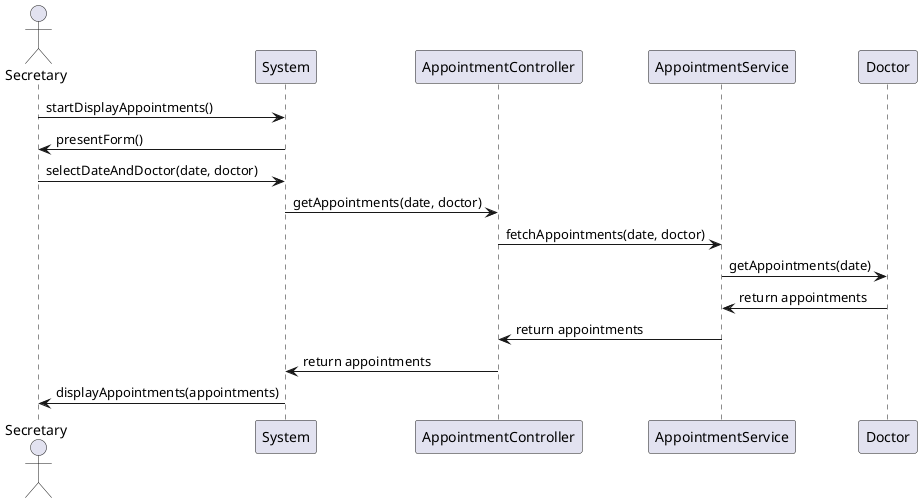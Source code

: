 @startuml
actor Secretary
participant System
participant AppointmentController
participant AppointmentService
participant Doctor

Secretary -> System: startDisplayAppointments()
System -> Secretary: presentForm()
Secretary -> System: selectDateAndDoctor(date, doctor)
System -> AppointmentController: getAppointments(date, doctor)
AppointmentController -> AppointmentService: fetchAppointments(date, doctor)
AppointmentService -> Doctor: getAppointments(date)
Doctor -> AppointmentService: return appointments
AppointmentService -> AppointmentController: return appointments
AppointmentController -> System: return appointments
System -> Secretary: displayAppointments(appointments)

@enduml